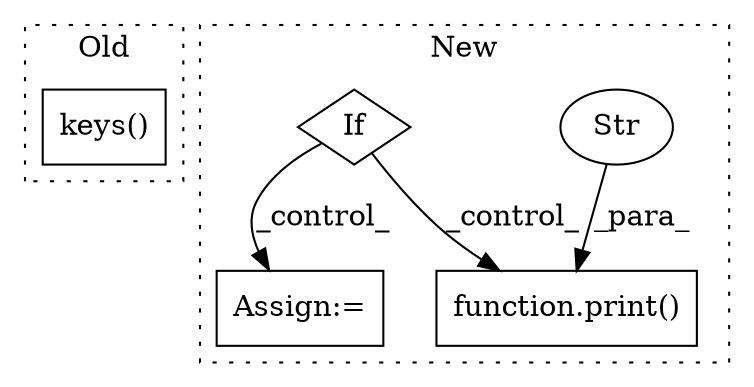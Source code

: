 digraph G {
subgraph cluster0 {
1 [label="keys()" a="75" s="1199" l="29" shape="box"];
label = "Old";
style="dotted";
}
subgraph cluster1 {
2 [label="function.print()" a="75" s="2406,2485" l="6,1" shape="box"];
3 [label="Str" a="66" s="2412" l="73" shape="ellipse"];
4 [label="If" a="96" s="2314" l="3" shape="diamond"];
5 [label="Assign:=" a="68" s="2772" l="3" shape="box"];
label = "New";
style="dotted";
}
3 -> 2 [label="_para_"];
4 -> 2 [label="_control_"];
4 -> 5 [label="_control_"];
}